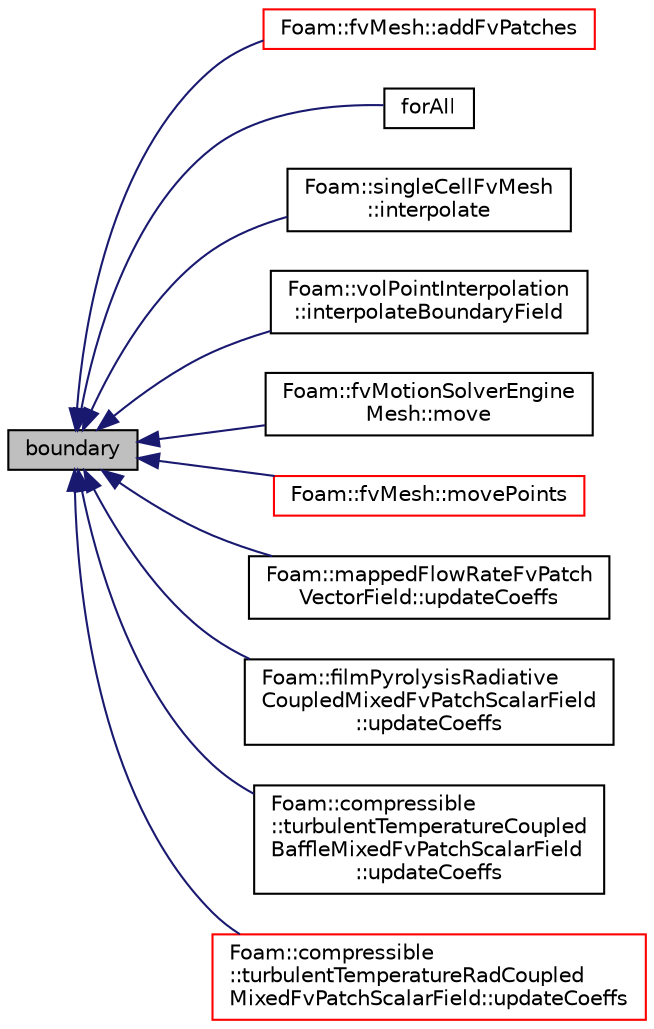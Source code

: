 digraph "boundary"
{
  bgcolor="transparent";
  edge [fontname="Helvetica",fontsize="10",labelfontname="Helvetica",labelfontsize="10"];
  node [fontname="Helvetica",fontsize="10",shape=record];
  rankdir="LR";
  Node1 [label="boundary",height=0.2,width=0.4,color="black", fillcolor="grey75", style="filled", fontcolor="black"];
  Node1 -> Node2 [dir="back",color="midnightblue",fontsize="10",style="solid",fontname="Helvetica"];
  Node2 [label="Foam::fvMesh::addFvPatches",height=0.2,width=0.4,color="red",URL="$a00876.html#a807737f477e7b9e29eb35303a67f80ee",tooltip="Add boundary patches. Constructor helper. "];
  Node1 -> Node3 [dir="back",color="midnightblue",fontsize="10",style="solid",fontname="Helvetica"];
  Node3 [label="forAll",height=0.2,width=0.4,color="black",URL="$a03922.html#aaa038e33e9b2e8bad0bb54de32d0e491"];
  Node1 -> Node4 [dir="back",color="midnightblue",fontsize="10",style="solid",fontname="Helvetica"];
  Node4 [label="Foam::singleCellFvMesh\l::interpolate",height=0.2,width=0.4,color="black",URL="$a02315.html#a7f0d8ba2b6a4c4c47fd025904753a3fc",tooltip="Map volField. Internal field set to average, patch fields straight. "];
  Node1 -> Node5 [dir="back",color="midnightblue",fontsize="10",style="solid",fontname="Helvetica"];
  Node5 [label="Foam::volPointInterpolation\l::interpolateBoundaryField",height=0.2,width=0.4,color="black",URL="$a02806.html#ae0a17963a0b9c6511a6090b3e4c65180",tooltip="Interpolate boundary field without applying constraints/boundary. "];
  Node1 -> Node6 [dir="back",color="midnightblue",fontsize="10",style="solid",fontname="Helvetica"];
  Node6 [label="Foam::fvMotionSolverEngine\lMesh::move",height=0.2,width=0.4,color="black",URL="$a00884.html#a68c0b61b84e4e095b6463cadc275adae"];
  Node1 -> Node7 [dir="back",color="midnightblue",fontsize="10",style="solid",fontname="Helvetica"];
  Node7 [label="Foam::fvMesh::movePoints",height=0.2,width=0.4,color="red",URL="$a00876.html#a3693c648bea2e99054cbbb75d4bf4e4d",tooltip="Move points, returns volumes swept by faces in motion. "];
  Node1 -> Node8 [dir="back",color="midnightblue",fontsize="10",style="solid",fontname="Helvetica"];
  Node8 [label="Foam::mappedFlowRateFvPatch\lVectorField::updateCoeffs",height=0.2,width=0.4,color="black",URL="$a01418.html#a7e24eafac629d3733181cd942d4c902f",tooltip="Update the coefficients associated with the patch field. "];
  Node1 -> Node9 [dir="back",color="midnightblue",fontsize="10",style="solid",fontname="Helvetica"];
  Node9 [label="Foam::filmPyrolysisRadiative\lCoupledMixedFvPatchScalarField\l::updateCoeffs",height=0.2,width=0.4,color="black",URL="$a00784.html#a7e24eafac629d3733181cd942d4c902f",tooltip="Update the coefficients associated with the patch field. "];
  Node1 -> Node10 [dir="back",color="midnightblue",fontsize="10",style="solid",fontname="Helvetica"];
  Node10 [label="Foam::compressible\l::turbulentTemperatureCoupled\lBaffleMixedFvPatchScalarField\l::updateCoeffs",height=0.2,width=0.4,color="black",URL="$a02705.html#a7e24eafac629d3733181cd942d4c902f",tooltip="Update the coefficients associated with the patch field. "];
  Node1 -> Node11 [dir="back",color="midnightblue",fontsize="10",style="solid",fontname="Helvetica"];
  Node11 [label="Foam::compressible\l::turbulentTemperatureRadCoupled\lMixedFvPatchScalarField::updateCoeffs",height=0.2,width=0.4,color="red",URL="$a02706.html#a7e24eafac629d3733181cd942d4c902f",tooltip="Update the coefficients associated with the patch field. "];
}
